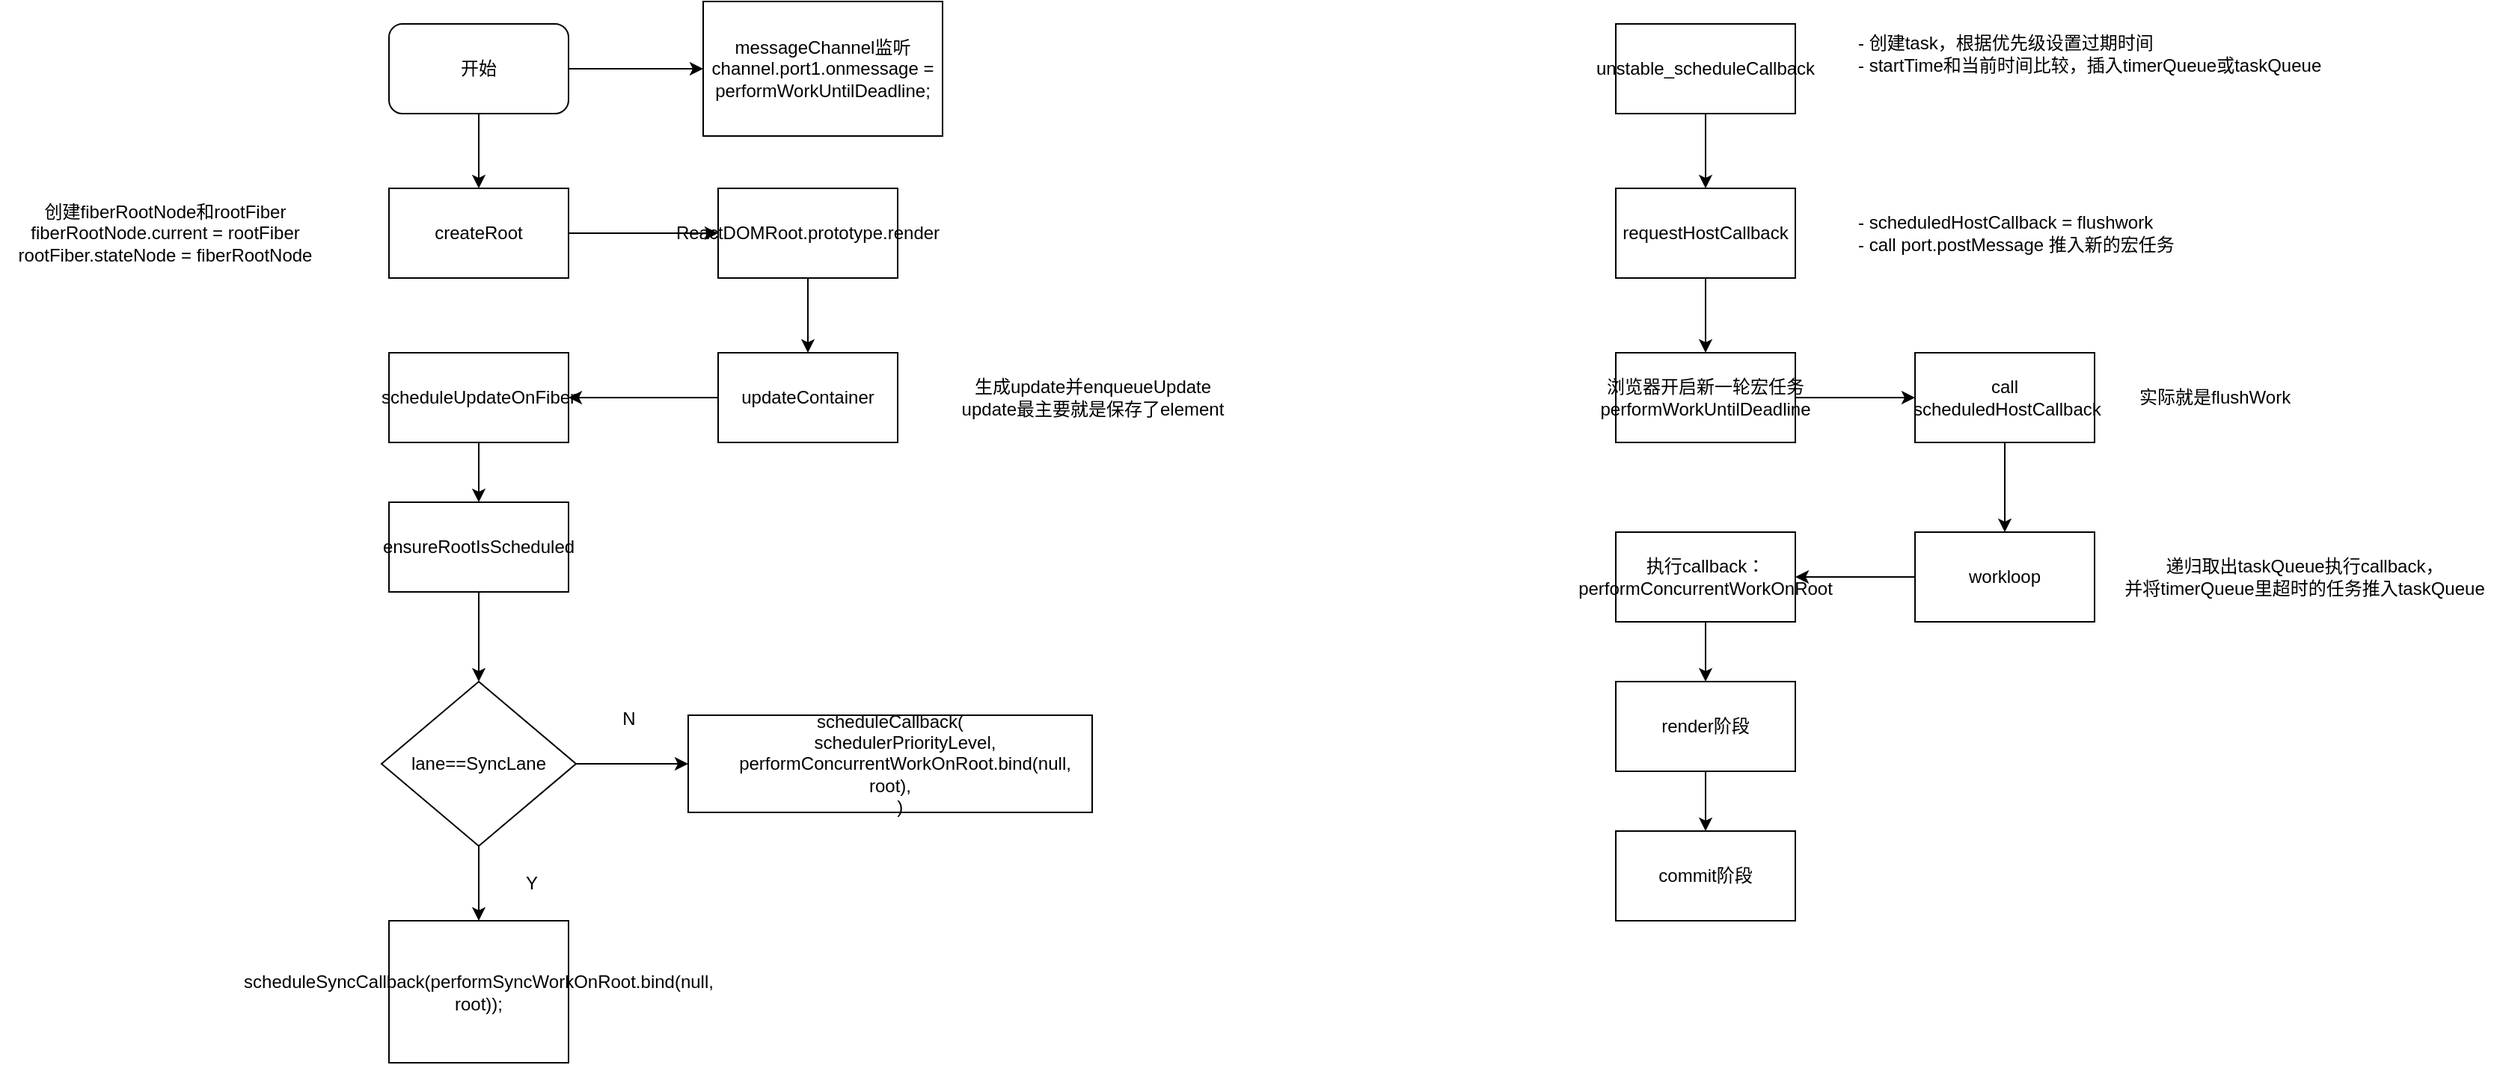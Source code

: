 <mxfile version="21.2.1" type="github">
  <diagram name="第 1 页" id="bDwYdzYz9UJHrXcffTMU">
    <mxGraphModel dx="1306" dy="1833" grid="1" gridSize="10" guides="1" tooltips="1" connect="1" arrows="1" fold="1" page="1" pageScale="1" pageWidth="827" pageHeight="1169" math="0" shadow="0">
      <root>
        <mxCell id="0" />
        <mxCell id="1" parent="0" />
        <mxCell id="R60Q2acpEYvKiVIL4T-u-3" value="" style="edgeStyle=orthogonalEdgeStyle;rounded=0;orthogonalLoop=1;jettySize=auto;html=1;" edge="1" parent="1" source="R60Q2acpEYvKiVIL4T-u-1" target="R60Q2acpEYvKiVIL4T-u-2">
          <mxGeometry relative="1" as="geometry" />
        </mxCell>
        <mxCell id="R60Q2acpEYvKiVIL4T-u-6" value="" style="edgeStyle=orthogonalEdgeStyle;rounded=0;orthogonalLoop=1;jettySize=auto;html=1;" edge="1" parent="1" source="R60Q2acpEYvKiVIL4T-u-1" target="R60Q2acpEYvKiVIL4T-u-4">
          <mxGeometry relative="1" as="geometry" />
        </mxCell>
        <mxCell id="R60Q2acpEYvKiVIL4T-u-1" value="开始" style="rounded=1;whiteSpace=wrap;html=1;" vertex="1" parent="1">
          <mxGeometry x="320" y="10" width="120" height="60" as="geometry" />
        </mxCell>
        <mxCell id="R60Q2acpEYvKiVIL4T-u-2" value="messageChannel监听&lt;br&gt;channel.port1.onmessage = performWorkUntilDeadline;" style="rounded=0;whiteSpace=wrap;html=1;" vertex="1" parent="1">
          <mxGeometry x="530" y="-5" width="160" height="90" as="geometry" />
        </mxCell>
        <mxCell id="R60Q2acpEYvKiVIL4T-u-8" value="" style="edgeStyle=orthogonalEdgeStyle;rounded=0;orthogonalLoop=1;jettySize=auto;html=1;" edge="1" parent="1" source="R60Q2acpEYvKiVIL4T-u-4" target="R60Q2acpEYvKiVIL4T-u-7">
          <mxGeometry relative="1" as="geometry" />
        </mxCell>
        <mxCell id="R60Q2acpEYvKiVIL4T-u-4" value="createRoot" style="rounded=0;whiteSpace=wrap;html=1;" vertex="1" parent="1">
          <mxGeometry x="320" y="120" width="120" height="60" as="geometry" />
        </mxCell>
        <mxCell id="R60Q2acpEYvKiVIL4T-u-5" value="创建fiberRootNode和rootFiber&lt;br&gt;fiberRootNode.current = rootFiber&lt;br&gt;rootFiber.stateNode = fiberRootNode" style="text;html=1;align=center;verticalAlign=middle;resizable=0;points=[];autosize=1;strokeColor=none;fillColor=none;" vertex="1" parent="1">
          <mxGeometry x="60" y="120" width="220" height="60" as="geometry" />
        </mxCell>
        <mxCell id="R60Q2acpEYvKiVIL4T-u-10" value="" style="edgeStyle=orthogonalEdgeStyle;rounded=0;orthogonalLoop=1;jettySize=auto;html=1;" edge="1" parent="1" source="R60Q2acpEYvKiVIL4T-u-7" target="R60Q2acpEYvKiVIL4T-u-9">
          <mxGeometry relative="1" as="geometry" />
        </mxCell>
        <mxCell id="R60Q2acpEYvKiVIL4T-u-7" value="ReactDOMRoot.prototype.render" style="rounded=0;whiteSpace=wrap;html=1;" vertex="1" parent="1">
          <mxGeometry x="540" y="120" width="120" height="60" as="geometry" />
        </mxCell>
        <mxCell id="R60Q2acpEYvKiVIL4T-u-13" value="" style="edgeStyle=orthogonalEdgeStyle;rounded=0;orthogonalLoop=1;jettySize=auto;html=1;" edge="1" parent="1" source="R60Q2acpEYvKiVIL4T-u-9" target="R60Q2acpEYvKiVIL4T-u-12">
          <mxGeometry relative="1" as="geometry" />
        </mxCell>
        <mxCell id="R60Q2acpEYvKiVIL4T-u-9" value="updateContainer" style="rounded=0;whiteSpace=wrap;html=1;" vertex="1" parent="1">
          <mxGeometry x="540" y="230" width="120" height="60" as="geometry" />
        </mxCell>
        <mxCell id="R60Q2acpEYvKiVIL4T-u-11" value="生成update并enqueueUpdate&lt;br&gt;update最主要就是保存了element" style="text;html=1;align=center;verticalAlign=middle;resizable=0;points=[];autosize=1;strokeColor=none;fillColor=none;" vertex="1" parent="1">
          <mxGeometry x="690" y="240" width="200" height="40" as="geometry" />
        </mxCell>
        <mxCell id="R60Q2acpEYvKiVIL4T-u-15" value="" style="edgeStyle=orthogonalEdgeStyle;rounded=0;orthogonalLoop=1;jettySize=auto;html=1;" edge="1" parent="1" source="R60Q2acpEYvKiVIL4T-u-12" target="R60Q2acpEYvKiVIL4T-u-14">
          <mxGeometry relative="1" as="geometry" />
        </mxCell>
        <mxCell id="R60Q2acpEYvKiVIL4T-u-12" value="&lt;p style=&quot;line-height: 120%;&quot;&gt;scheduleUpdateOnFiber&lt;/p&gt;" style="rounded=0;whiteSpace=wrap;html=1;align=center;" vertex="1" parent="1">
          <mxGeometry x="320" y="230" width="120" height="60" as="geometry" />
        </mxCell>
        <mxCell id="R60Q2acpEYvKiVIL4T-u-17" value="" style="edgeStyle=orthogonalEdgeStyle;rounded=0;orthogonalLoop=1;jettySize=auto;html=1;" edge="1" parent="1" source="R60Q2acpEYvKiVIL4T-u-14" target="R60Q2acpEYvKiVIL4T-u-16">
          <mxGeometry relative="1" as="geometry" />
        </mxCell>
        <mxCell id="R60Q2acpEYvKiVIL4T-u-14" value="ensureRootIsScheduled" style="rounded=0;whiteSpace=wrap;html=1;" vertex="1" parent="1">
          <mxGeometry x="320" y="330" width="120" height="60" as="geometry" />
        </mxCell>
        <mxCell id="R60Q2acpEYvKiVIL4T-u-19" value="" style="edgeStyle=orthogonalEdgeStyle;rounded=0;orthogonalLoop=1;jettySize=auto;html=1;" edge="1" parent="1" source="R60Q2acpEYvKiVIL4T-u-16" target="R60Q2acpEYvKiVIL4T-u-21">
          <mxGeometry relative="1" as="geometry">
            <mxPoint x="530" y="725" as="targetPoint" />
          </mxGeometry>
        </mxCell>
        <mxCell id="R60Q2acpEYvKiVIL4T-u-23" value="" style="edgeStyle=orthogonalEdgeStyle;rounded=0;orthogonalLoop=1;jettySize=auto;html=1;" edge="1" parent="1" source="R60Q2acpEYvKiVIL4T-u-16" target="R60Q2acpEYvKiVIL4T-u-22">
          <mxGeometry relative="1" as="geometry" />
        </mxCell>
        <mxCell id="R60Q2acpEYvKiVIL4T-u-16" value="lane==SyncLane" style="rhombus;whiteSpace=wrap;html=1;" vertex="1" parent="1">
          <mxGeometry x="315" y="450" width="130" height="110" as="geometry" />
        </mxCell>
        <mxCell id="R60Q2acpEYvKiVIL4T-u-20" value="N" style="text;html=1;align=center;verticalAlign=middle;resizable=0;points=[];autosize=1;strokeColor=none;fillColor=none;" vertex="1" parent="1">
          <mxGeometry x="465" y="460" width="30" height="30" as="geometry" />
        </mxCell>
        <mxCell id="R60Q2acpEYvKiVIL4T-u-21" value="&lt;div&gt;scheduleCallback(&lt;/div&gt;&lt;div&gt;&amp;nbsp; &amp;nbsp; &amp;nbsp; schedulerPriorityLevel,&lt;/div&gt;&lt;div&gt;&amp;nbsp; &amp;nbsp; &amp;nbsp; performConcurrentWorkOnRoot.bind(null, root),&lt;/div&gt;&lt;div&gt;&amp;nbsp; &amp;nbsp; )&lt;/div&gt;" style="rounded=0;whiteSpace=wrap;html=1;" vertex="1" parent="1">
          <mxGeometry x="520" y="472.5" width="270" height="65" as="geometry" />
        </mxCell>
        <mxCell id="R60Q2acpEYvKiVIL4T-u-22" value="scheduleSyncCallback(performSyncWorkOnRoot.bind(null, root));" style="whiteSpace=wrap;html=1;" vertex="1" parent="1">
          <mxGeometry x="320" y="610" width="120" height="95" as="geometry" />
        </mxCell>
        <mxCell id="R60Q2acpEYvKiVIL4T-u-24" value="Y" style="text;html=1;align=center;verticalAlign=middle;resizable=0;points=[];autosize=1;strokeColor=none;fillColor=none;" vertex="1" parent="1">
          <mxGeometry x="400" y="570" width="30" height="30" as="geometry" />
        </mxCell>
        <mxCell id="R60Q2acpEYvKiVIL4T-u-29" value="" style="edgeStyle=orthogonalEdgeStyle;rounded=0;orthogonalLoop=1;jettySize=auto;html=1;" edge="1" parent="1" source="R60Q2acpEYvKiVIL4T-u-26" target="R60Q2acpEYvKiVIL4T-u-28">
          <mxGeometry relative="1" as="geometry" />
        </mxCell>
        <mxCell id="R60Q2acpEYvKiVIL4T-u-26" value="unstable_scheduleCallback" style="whiteSpace=wrap;html=1;" vertex="1" parent="1">
          <mxGeometry x="1140" y="10" width="120" height="60" as="geometry" />
        </mxCell>
        <mxCell id="R60Q2acpEYvKiVIL4T-u-27" value="- 创建task，根据优先级设置过期时间&lt;br&gt;&lt;div style=&quot;&quot;&gt;&lt;span style=&quot;background-color: initial;&quot;&gt;- startTime和当前时间比较，插入timerQueue或taskQueue&lt;/span&gt;&lt;/div&gt;" style="text;html=1;align=left;verticalAlign=middle;resizable=0;points=[];autosize=1;strokeColor=none;fillColor=none;" vertex="1" parent="1">
          <mxGeometry x="1300" y="10" width="330" height="40" as="geometry" />
        </mxCell>
        <mxCell id="R60Q2acpEYvKiVIL4T-u-32" value="" style="edgeStyle=orthogonalEdgeStyle;rounded=0;orthogonalLoop=1;jettySize=auto;html=1;" edge="1" parent="1" source="R60Q2acpEYvKiVIL4T-u-28" target="R60Q2acpEYvKiVIL4T-u-31">
          <mxGeometry relative="1" as="geometry" />
        </mxCell>
        <mxCell id="R60Q2acpEYvKiVIL4T-u-28" value="requestHostCallback" style="whiteSpace=wrap;html=1;" vertex="1" parent="1">
          <mxGeometry x="1140" y="120" width="120" height="60" as="geometry" />
        </mxCell>
        <mxCell id="R60Q2acpEYvKiVIL4T-u-30" value="- scheduledHostCallback = flushwork&lt;br&gt;- call port.postMessage 推入新的宏任务" style="text;html=1;align=left;verticalAlign=middle;resizable=0;points=[];autosize=1;strokeColor=none;fillColor=none;" vertex="1" parent="1">
          <mxGeometry x="1300" y="130" width="230" height="40" as="geometry" />
        </mxCell>
        <mxCell id="R60Q2acpEYvKiVIL4T-u-35" value="" style="edgeStyle=orthogonalEdgeStyle;rounded=0;orthogonalLoop=1;jettySize=auto;html=1;" edge="1" parent="1" source="R60Q2acpEYvKiVIL4T-u-31" target="R60Q2acpEYvKiVIL4T-u-34">
          <mxGeometry relative="1" as="geometry" />
        </mxCell>
        <mxCell id="R60Q2acpEYvKiVIL4T-u-31" value="浏览器开启新一轮宏任务&lt;br&gt;performWorkUntilDeadline" style="whiteSpace=wrap;html=1;" vertex="1" parent="1">
          <mxGeometry x="1140" y="230" width="120" height="60" as="geometry" />
        </mxCell>
        <mxCell id="R60Q2acpEYvKiVIL4T-u-37" value="" style="edgeStyle=orthogonalEdgeStyle;rounded=0;orthogonalLoop=1;jettySize=auto;html=1;" edge="1" parent="1" source="R60Q2acpEYvKiVIL4T-u-34" target="R60Q2acpEYvKiVIL4T-u-36">
          <mxGeometry relative="1" as="geometry" />
        </mxCell>
        <mxCell id="R60Q2acpEYvKiVIL4T-u-34" value="call&lt;br&gt;&amp;nbsp;scheduledHostCallback" style="whiteSpace=wrap;html=1;" vertex="1" parent="1">
          <mxGeometry x="1340" y="230" width="120" height="60" as="geometry" />
        </mxCell>
        <mxCell id="R60Q2acpEYvKiVIL4T-u-41" value="" style="edgeStyle=orthogonalEdgeStyle;rounded=0;orthogonalLoop=1;jettySize=auto;html=1;" edge="1" parent="1" source="R60Q2acpEYvKiVIL4T-u-36" target="R60Q2acpEYvKiVIL4T-u-40">
          <mxGeometry relative="1" as="geometry" />
        </mxCell>
        <mxCell id="R60Q2acpEYvKiVIL4T-u-36" value="workloop" style="whiteSpace=wrap;html=1;" vertex="1" parent="1">
          <mxGeometry x="1340" y="350" width="120" height="60" as="geometry" />
        </mxCell>
        <mxCell id="R60Q2acpEYvKiVIL4T-u-38" value="实际就是flushWork" style="text;html=1;align=center;verticalAlign=middle;resizable=0;points=[];autosize=1;strokeColor=none;fillColor=none;" vertex="1" parent="1">
          <mxGeometry x="1480" y="245" width="120" height="30" as="geometry" />
        </mxCell>
        <mxCell id="R60Q2acpEYvKiVIL4T-u-39" value="递归取出taskQueue执行callback，&lt;br&gt;并将timerQueue里超时的任务推入taskQueue" style="text;html=1;align=center;verticalAlign=middle;resizable=0;points=[];autosize=1;strokeColor=none;fillColor=none;" vertex="1" parent="1">
          <mxGeometry x="1470" y="360" width="260" height="40" as="geometry" />
        </mxCell>
        <mxCell id="R60Q2acpEYvKiVIL4T-u-43" value="" style="edgeStyle=orthogonalEdgeStyle;rounded=0;orthogonalLoop=1;jettySize=auto;html=1;" edge="1" parent="1" source="R60Q2acpEYvKiVIL4T-u-40" target="R60Q2acpEYvKiVIL4T-u-42">
          <mxGeometry relative="1" as="geometry" />
        </mxCell>
        <mxCell id="R60Q2acpEYvKiVIL4T-u-40" value="执行callback：&lt;br&gt;performConcurrentWorkOnRoot" style="whiteSpace=wrap;html=1;" vertex="1" parent="1">
          <mxGeometry x="1140" y="350" width="120" height="60" as="geometry" />
        </mxCell>
        <mxCell id="R60Q2acpEYvKiVIL4T-u-45" value="" style="edgeStyle=orthogonalEdgeStyle;rounded=0;orthogonalLoop=1;jettySize=auto;html=1;" edge="1" parent="1" source="R60Q2acpEYvKiVIL4T-u-42" target="R60Q2acpEYvKiVIL4T-u-44">
          <mxGeometry relative="1" as="geometry" />
        </mxCell>
        <mxCell id="R60Q2acpEYvKiVIL4T-u-42" value="render阶段" style="whiteSpace=wrap;html=1;" vertex="1" parent="1">
          <mxGeometry x="1140" y="450" width="120" height="60" as="geometry" />
        </mxCell>
        <mxCell id="R60Q2acpEYvKiVIL4T-u-44" value="commit阶段" style="whiteSpace=wrap;html=1;" vertex="1" parent="1">
          <mxGeometry x="1140" y="550" width="120" height="60" as="geometry" />
        </mxCell>
      </root>
    </mxGraphModel>
  </diagram>
</mxfile>
